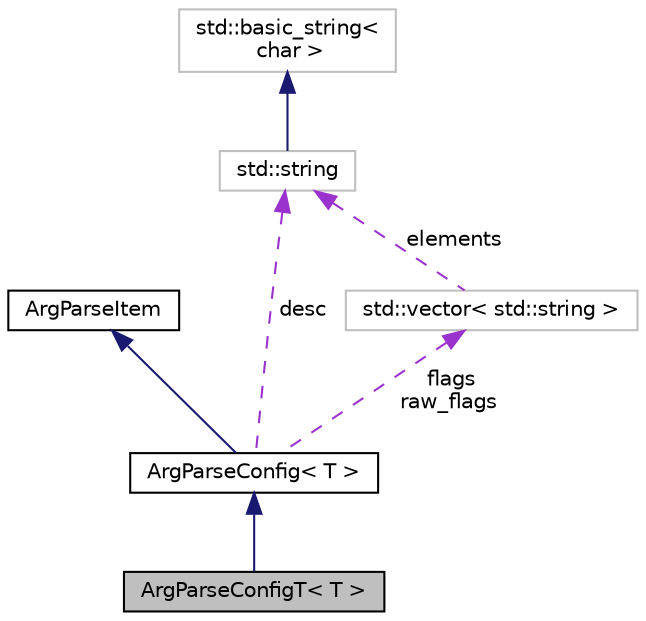 digraph "ArgParseConfigT&lt; T &gt;"
{
  edge [fontname="Helvetica",fontsize="10",labelfontname="Helvetica",labelfontsize="10"];
  node [fontname="Helvetica",fontsize="10",shape=record];
  Node1 [label="ArgParseConfigT\< T \>",height=0.2,width=0.4,color="black", fillcolor="grey75", style="filled" fontcolor="black"];
  Node2 -> Node1 [dir="back",color="midnightblue",fontsize="10",style="solid",fontname="Helvetica"];
  Node2 [label="ArgParseConfig\< T \>",height=0.2,width=0.4,color="black", fillcolor="white", style="filled",URL="$classArgParseConfig.html"];
  Node3 -> Node2 [dir="back",color="midnightblue",fontsize="10",style="solid",fontname="Helvetica"];
  Node3 [label="ArgParseItem",height=0.2,width=0.4,color="black", fillcolor="white", style="filled",URL="$classArgParseItem.html"];
  Node4 -> Node2 [dir="back",color="darkorchid3",fontsize="10",style="dashed",label=" desc" ,fontname="Helvetica"];
  Node4 [label="std::string",height=0.2,width=0.4,color="grey75", fillcolor="white", style="filled",tooltip="STL class. "];
  Node5 -> Node4 [dir="back",color="midnightblue",fontsize="10",style="solid",fontname="Helvetica"];
  Node5 [label="std::basic_string\<\l char \>",height=0.2,width=0.4,color="grey75", fillcolor="white", style="filled",tooltip="STL class. "];
  Node6 -> Node2 [dir="back",color="darkorchid3",fontsize="10",style="dashed",label=" flags\nraw_flags" ,fontname="Helvetica"];
  Node6 [label="std::vector\< std::string \>",height=0.2,width=0.4,color="grey75", fillcolor="white", style="filled"];
  Node4 -> Node6 [dir="back",color="darkorchid3",fontsize="10",style="dashed",label=" elements" ,fontname="Helvetica"];
}
